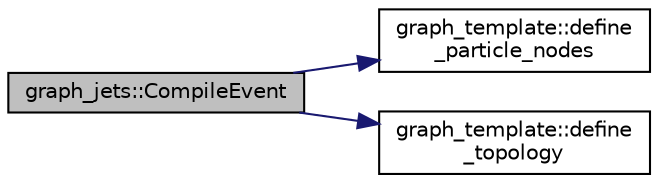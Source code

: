 digraph "graph_jets::CompileEvent"
{
 // INTERACTIVE_SVG=YES
 // LATEX_PDF_SIZE
  edge [fontname="Helvetica",fontsize="10",labelfontname="Helvetica",labelfontsize="10"];
  node [fontname="Helvetica",fontsize="10",shape=record];
  rankdir="LR";
  Node1 [label="graph_jets::CompileEvent",height=0.2,width=0.4,color="black", fillcolor="grey75", style="filled", fontcolor="black",tooltip=" "];
  Node1 -> Node2 [color="midnightblue",fontsize="10",style="solid",fontname="Helvetica"];
  Node2 [label="graph_template::define\l_particle_nodes",height=0.2,width=0.4,color="black", fillcolor="white", style="filled",URL="$classgraph__template.html#a18725eb3da8ab2866b415fed685465d1",tooltip=" "];
  Node1 -> Node3 [color="midnightblue",fontsize="10",style="solid",fontname="Helvetica"];
  Node3 [label="graph_template::define\l_topology",height=0.2,width=0.4,color="black", fillcolor="white", style="filled",URL="$classgraph__template.html#af5d505282f6126e2fe5d2eab98507d40",tooltip=" "];
}
